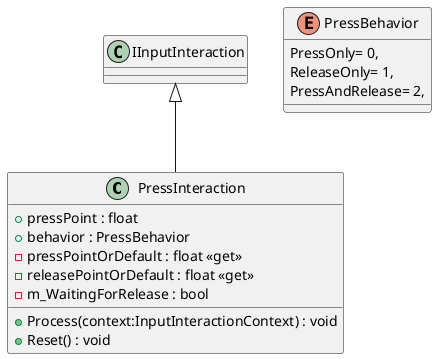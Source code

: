 @startuml
class PressInteraction {
    + pressPoint : float
    + behavior : PressBehavior
    - pressPointOrDefault : float <<get>>
    - releasePointOrDefault : float <<get>>
    - m_WaitingForRelease : bool
    + Process(context:InputInteractionContext) : void
    + Reset() : void
}
enum PressBehavior {
    PressOnly= 0,
    ReleaseOnly= 1,
    PressAndRelease= 2,
}
IInputInteraction <|-- PressInteraction
@enduml
